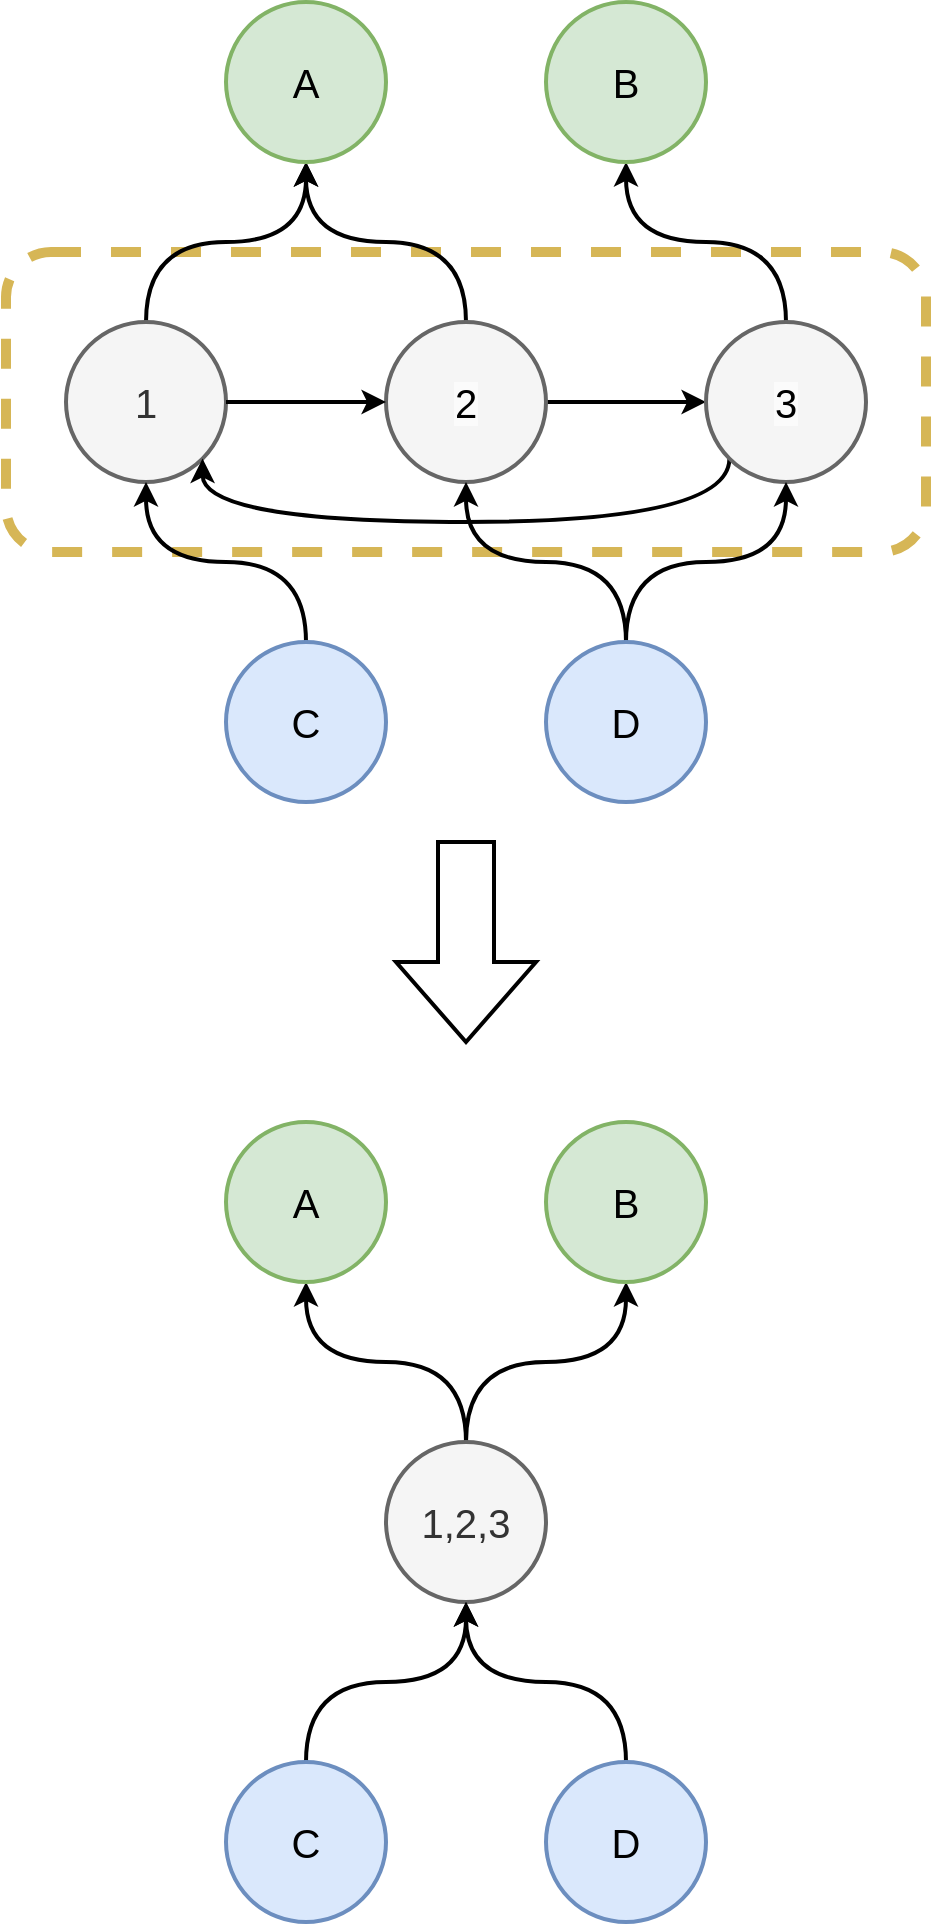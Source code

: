 <mxfile version="24.2.5" type="device">
  <diagram name="Страница — 1" id="zooOb2JaS0nuN87ePaTR">
    <mxGraphModel dx="869" dy="1843" grid="1" gridSize="10" guides="1" tooltips="1" connect="1" arrows="1" fold="1" page="1" pageScale="1" pageWidth="827" pageHeight="1169" math="0" shadow="0">
      <root>
        <mxCell id="0" />
        <mxCell id="1" parent="0" />
        <mxCell id="ftasIqGfCaVQyN5IPgBp-1" value="" style="rounded=1;whiteSpace=wrap;html=1;fillColor=none;strokeWidth=5;dashed=1;strokeColor=#d6b656;perimeterSpacing=0;" vertex="1" parent="1">
          <mxGeometry x="50" y="125" width="460" height="150" as="geometry" />
        </mxCell>
        <mxCell id="h7y08biMk-_zkrxYaWdD-1" style="edgeStyle=orthogonalEdgeStyle;curved=1;rounded=0;orthogonalLoop=1;jettySize=auto;html=1;exitX=0.5;exitY=0;exitDx=0;exitDy=0;entryX=0.5;entryY=1;entryDx=0;entryDy=0;strokeWidth=2;" parent="1" source="Y8340RkmN0ZcHOZTbGn5-2" target="Y8340RkmN0ZcHOZTbGn5-60" edge="1">
          <mxGeometry relative="1" as="geometry" />
        </mxCell>
        <mxCell id="Y8340RkmN0ZcHOZTbGn5-2" value="1" style="ellipse;whiteSpace=wrap;html=1;aspect=fixed;fontSize=20;strokeWidth=2;fillColor=#f5f5f5;fontColor=#333333;strokeColor=#666666;" parent="1" vertex="1">
          <mxGeometry x="80" y="160" width="80" height="80" as="geometry" />
        </mxCell>
        <mxCell id="Y8340RkmN0ZcHOZTbGn5-19" style="edgeStyle=none;rounded=0;orthogonalLoop=1;jettySize=auto;html=1;exitX=1;exitY=0.5;exitDx=0;exitDy=0;entryX=0;entryY=0.5;entryDx=0;entryDy=0;strokeWidth=2;" parent="1" source="Y8340RkmN0ZcHOZTbGn5-3" target="Y8340RkmN0ZcHOZTbGn5-5" edge="1">
          <mxGeometry relative="1" as="geometry" />
        </mxCell>
        <mxCell id="h7y08biMk-_zkrxYaWdD-6" style="edgeStyle=orthogonalEdgeStyle;curved=1;rounded=0;orthogonalLoop=1;jettySize=auto;html=1;exitX=0.5;exitY=0;exitDx=0;exitDy=0;entryX=0.5;entryY=1;entryDx=0;entryDy=0;strokeWidth=2;" parent="1" source="Y8340RkmN0ZcHOZTbGn5-3" target="Y8340RkmN0ZcHOZTbGn5-60" edge="1">
          <mxGeometry relative="1" as="geometry" />
        </mxCell>
        <mxCell id="Y8340RkmN0ZcHOZTbGn5-3" value="&lt;span style=&quot;color: rgb(0, 0, 0); font-family: Helvetica; font-size: 20px; font-style: normal; font-variant-ligatures: normal; font-variant-caps: normal; font-weight: 400; letter-spacing: normal; orphans: 2; text-align: center; text-indent: 0px; text-transform: none; widows: 2; word-spacing: 0px; -webkit-text-stroke-width: 0px; white-space: normal; background-color: rgb(251, 251, 251); text-decoration-thickness: initial; text-decoration-style: initial; text-decoration-color: initial; float: none; display: inline !important;&quot;&gt;2&lt;/span&gt;" style="ellipse;whiteSpace=wrap;html=1;aspect=fixed;fontSize=20;strokeWidth=2;fillColor=#f5f5f5;fontColor=#333333;strokeColor=#666666;" parent="1" vertex="1">
          <mxGeometry x="240" y="160" width="80" height="80" as="geometry" />
        </mxCell>
        <mxCell id="Y8340RkmN0ZcHOZTbGn5-59" style="edgeStyle=orthogonalEdgeStyle;curved=1;rounded=0;orthogonalLoop=1;jettySize=auto;html=1;exitX=0;exitY=1;exitDx=0;exitDy=0;entryX=1;entryY=1;entryDx=0;entryDy=0;strokeWidth=2;" parent="1" source="Y8340RkmN0ZcHOZTbGn5-5" target="Y8340RkmN0ZcHOZTbGn5-2" edge="1">
          <mxGeometry relative="1" as="geometry">
            <Array as="points">
              <mxPoint x="412" y="260" />
              <mxPoint x="148" y="260" />
            </Array>
          </mxGeometry>
        </mxCell>
        <mxCell id="h7y08biMk-_zkrxYaWdD-2" style="edgeStyle=orthogonalEdgeStyle;curved=1;rounded=0;orthogonalLoop=1;jettySize=auto;html=1;exitX=0.5;exitY=0;exitDx=0;exitDy=0;entryX=0.5;entryY=1;entryDx=0;entryDy=0;strokeWidth=2;" parent="1" source="Y8340RkmN0ZcHOZTbGn5-5" target="Y8340RkmN0ZcHOZTbGn5-61" edge="1">
          <mxGeometry relative="1" as="geometry" />
        </mxCell>
        <mxCell id="Y8340RkmN0ZcHOZTbGn5-5" value="&lt;span style=&quot;color: rgb(0, 0, 0); font-family: Helvetica; font-size: 20px; font-style: normal; font-variant-ligatures: normal; font-variant-caps: normal; font-weight: 400; letter-spacing: normal; orphans: 2; text-align: center; text-indent: 0px; text-transform: none; widows: 2; word-spacing: 0px; -webkit-text-stroke-width: 0px; white-space: normal; background-color: rgb(251, 251, 251); text-decoration-thickness: initial; text-decoration-style: initial; text-decoration-color: initial; float: none; display: inline !important;&quot;&gt;3&lt;/span&gt;" style="ellipse;whiteSpace=wrap;html=1;aspect=fixed;fontSize=20;strokeWidth=2;fillColor=#f5f5f5;fontColor=#333333;strokeColor=#666666;" parent="1" vertex="1">
          <mxGeometry x="400" y="160" width="80" height="80" as="geometry" />
        </mxCell>
        <mxCell id="Y8340RkmN0ZcHOZTbGn5-18" value="" style="endArrow=classic;html=1;rounded=0;exitX=1;exitY=0.5;exitDx=0;exitDy=0;entryX=0;entryY=0.5;entryDx=0;entryDy=0;strokeWidth=2;" parent="1" source="Y8340RkmN0ZcHOZTbGn5-2" target="Y8340RkmN0ZcHOZTbGn5-3" edge="1">
          <mxGeometry width="50" height="50" relative="1" as="geometry">
            <mxPoint x="340" y="370" as="sourcePoint" />
            <mxPoint x="390" y="320" as="targetPoint" />
          </mxGeometry>
        </mxCell>
        <mxCell id="h7y08biMk-_zkrxYaWdD-3" style="edgeStyle=orthogonalEdgeStyle;curved=1;rounded=0;orthogonalLoop=1;jettySize=auto;html=1;exitX=0.5;exitY=0;exitDx=0;exitDy=0;entryX=0.5;entryY=1;entryDx=0;entryDy=0;strokeWidth=2;" parent="1" source="Y8340RkmN0ZcHOZTbGn5-56" target="Y8340RkmN0ZcHOZTbGn5-2" edge="1">
          <mxGeometry relative="1" as="geometry" />
        </mxCell>
        <mxCell id="Y8340RkmN0ZcHOZTbGn5-56" value="C" style="ellipse;whiteSpace=wrap;html=1;aspect=fixed;fontSize=20;strokeWidth=2;fillColor=#dae8fc;strokeColor=#6c8ebf;" parent="1" vertex="1">
          <mxGeometry x="160" y="320" width="80" height="80" as="geometry" />
        </mxCell>
        <mxCell id="h7y08biMk-_zkrxYaWdD-4" style="edgeStyle=orthogonalEdgeStyle;curved=1;rounded=0;orthogonalLoop=1;jettySize=auto;html=1;exitX=0.5;exitY=0;exitDx=0;exitDy=0;entryX=0.5;entryY=1;entryDx=0;entryDy=0;strokeWidth=2;" parent="1" source="Y8340RkmN0ZcHOZTbGn5-57" target="Y8340RkmN0ZcHOZTbGn5-5" edge="1">
          <mxGeometry relative="1" as="geometry" />
        </mxCell>
        <mxCell id="h7y08biMk-_zkrxYaWdD-5" style="edgeStyle=orthogonalEdgeStyle;curved=1;rounded=0;orthogonalLoop=1;jettySize=auto;html=1;exitX=0.5;exitY=0;exitDx=0;exitDy=0;entryX=0.5;entryY=1;entryDx=0;entryDy=0;strokeWidth=2;" parent="1" source="Y8340RkmN0ZcHOZTbGn5-57" target="Y8340RkmN0ZcHOZTbGn5-3" edge="1">
          <mxGeometry relative="1" as="geometry" />
        </mxCell>
        <mxCell id="Y8340RkmN0ZcHOZTbGn5-57" value="D" style="ellipse;whiteSpace=wrap;html=1;aspect=fixed;fontSize=20;strokeWidth=2;fillColor=#dae8fc;strokeColor=#6c8ebf;" parent="1" vertex="1">
          <mxGeometry x="320" y="320" width="80" height="80" as="geometry" />
        </mxCell>
        <mxCell id="Y8340RkmN0ZcHOZTbGn5-60" value="A" style="ellipse;whiteSpace=wrap;html=1;aspect=fixed;fontSize=20;strokeWidth=2;fillColor=#d5e8d4;strokeColor=#82b366;" parent="1" vertex="1">
          <mxGeometry x="160" width="80" height="80" as="geometry" />
        </mxCell>
        <mxCell id="Y8340RkmN0ZcHOZTbGn5-61" value="B" style="ellipse;whiteSpace=wrap;html=1;aspect=fixed;fontSize=20;strokeWidth=2;fillColor=#d5e8d4;strokeColor=#82b366;" parent="1" vertex="1">
          <mxGeometry x="320" width="80" height="80" as="geometry" />
        </mxCell>
        <mxCell id="Y8340RkmN0ZcHOZTbGn5-68" value="" style="html=1;shadow=0;dashed=0;align=center;verticalAlign=middle;shape=mxgraph.arrows2.arrow;dy=0.6;dx=40;direction=south;notch=0;strokeWidth=2;" parent="1" vertex="1">
          <mxGeometry x="245" y="420" width="70" height="100" as="geometry" />
        </mxCell>
        <mxCell id="h7y08biMk-_zkrxYaWdD-9" style="edgeStyle=orthogonalEdgeStyle;curved=1;rounded=0;orthogonalLoop=1;jettySize=auto;html=1;exitX=0.5;exitY=0;exitDx=0;exitDy=0;entryX=0.5;entryY=1;entryDx=0;entryDy=0;strokeWidth=2;" parent="1" source="Y8340RkmN0ZcHOZTbGn5-71" target="Y8340RkmN0ZcHOZTbGn5-78" edge="1">
          <mxGeometry relative="1" as="geometry" />
        </mxCell>
        <mxCell id="h7y08biMk-_zkrxYaWdD-10" style="edgeStyle=orthogonalEdgeStyle;curved=1;rounded=0;orthogonalLoop=1;jettySize=auto;html=1;exitX=0.5;exitY=0;exitDx=0;exitDy=0;entryX=0.5;entryY=1;entryDx=0;entryDy=0;strokeWidth=2;" parent="1" source="Y8340RkmN0ZcHOZTbGn5-71" target="Y8340RkmN0ZcHOZTbGn5-77" edge="1">
          <mxGeometry relative="1" as="geometry" />
        </mxCell>
        <mxCell id="Y8340RkmN0ZcHOZTbGn5-71" value="1,2,3" style="ellipse;whiteSpace=wrap;html=1;aspect=fixed;fontSize=20;strokeWidth=2;fillColor=#f5f5f5;fontColor=#333333;strokeColor=#666666;" parent="1" vertex="1">
          <mxGeometry x="240" y="720" width="80" height="80" as="geometry" />
        </mxCell>
        <mxCell id="h7y08biMk-_zkrxYaWdD-7" style="edgeStyle=orthogonalEdgeStyle;curved=1;rounded=0;orthogonalLoop=1;jettySize=auto;html=1;exitX=0.5;exitY=0;exitDx=0;exitDy=0;entryX=0.5;entryY=1;entryDx=0;entryDy=0;strokeWidth=2;" parent="1" source="Y8340RkmN0ZcHOZTbGn5-75" target="Y8340RkmN0ZcHOZTbGn5-71" edge="1">
          <mxGeometry relative="1" as="geometry" />
        </mxCell>
        <mxCell id="Y8340RkmN0ZcHOZTbGn5-75" value="C" style="ellipse;whiteSpace=wrap;html=1;aspect=fixed;fontSize=20;strokeWidth=2;fillColor=#dae8fc;strokeColor=#6c8ebf;" parent="1" vertex="1">
          <mxGeometry x="160" y="880" width="80" height="80" as="geometry" />
        </mxCell>
        <mxCell id="h7y08biMk-_zkrxYaWdD-8" style="edgeStyle=orthogonalEdgeStyle;curved=1;rounded=0;orthogonalLoop=1;jettySize=auto;html=1;exitX=0.5;exitY=0;exitDx=0;exitDy=0;entryX=0.5;entryY=1;entryDx=0;entryDy=0;strokeWidth=2;" parent="1" source="Y8340RkmN0ZcHOZTbGn5-76" target="Y8340RkmN0ZcHOZTbGn5-71" edge="1">
          <mxGeometry relative="1" as="geometry" />
        </mxCell>
        <mxCell id="Y8340RkmN0ZcHOZTbGn5-76" value="D" style="ellipse;whiteSpace=wrap;html=1;aspect=fixed;fontSize=20;strokeWidth=2;fillColor=#dae8fc;strokeColor=#6c8ebf;" parent="1" vertex="1">
          <mxGeometry x="320" y="880" width="80" height="80" as="geometry" />
        </mxCell>
        <mxCell id="Y8340RkmN0ZcHOZTbGn5-77" value="A" style="ellipse;whiteSpace=wrap;html=1;aspect=fixed;fontSize=20;strokeWidth=2;fillColor=#d5e8d4;strokeColor=#82b366;" parent="1" vertex="1">
          <mxGeometry x="160" y="560" width="80" height="80" as="geometry" />
        </mxCell>
        <mxCell id="Y8340RkmN0ZcHOZTbGn5-78" value="B" style="ellipse;whiteSpace=wrap;html=1;aspect=fixed;fontSize=20;strokeWidth=2;fillColor=#d5e8d4;strokeColor=#82b366;" parent="1" vertex="1">
          <mxGeometry x="320" y="560" width="80" height="80" as="geometry" />
        </mxCell>
      </root>
    </mxGraphModel>
  </diagram>
</mxfile>
